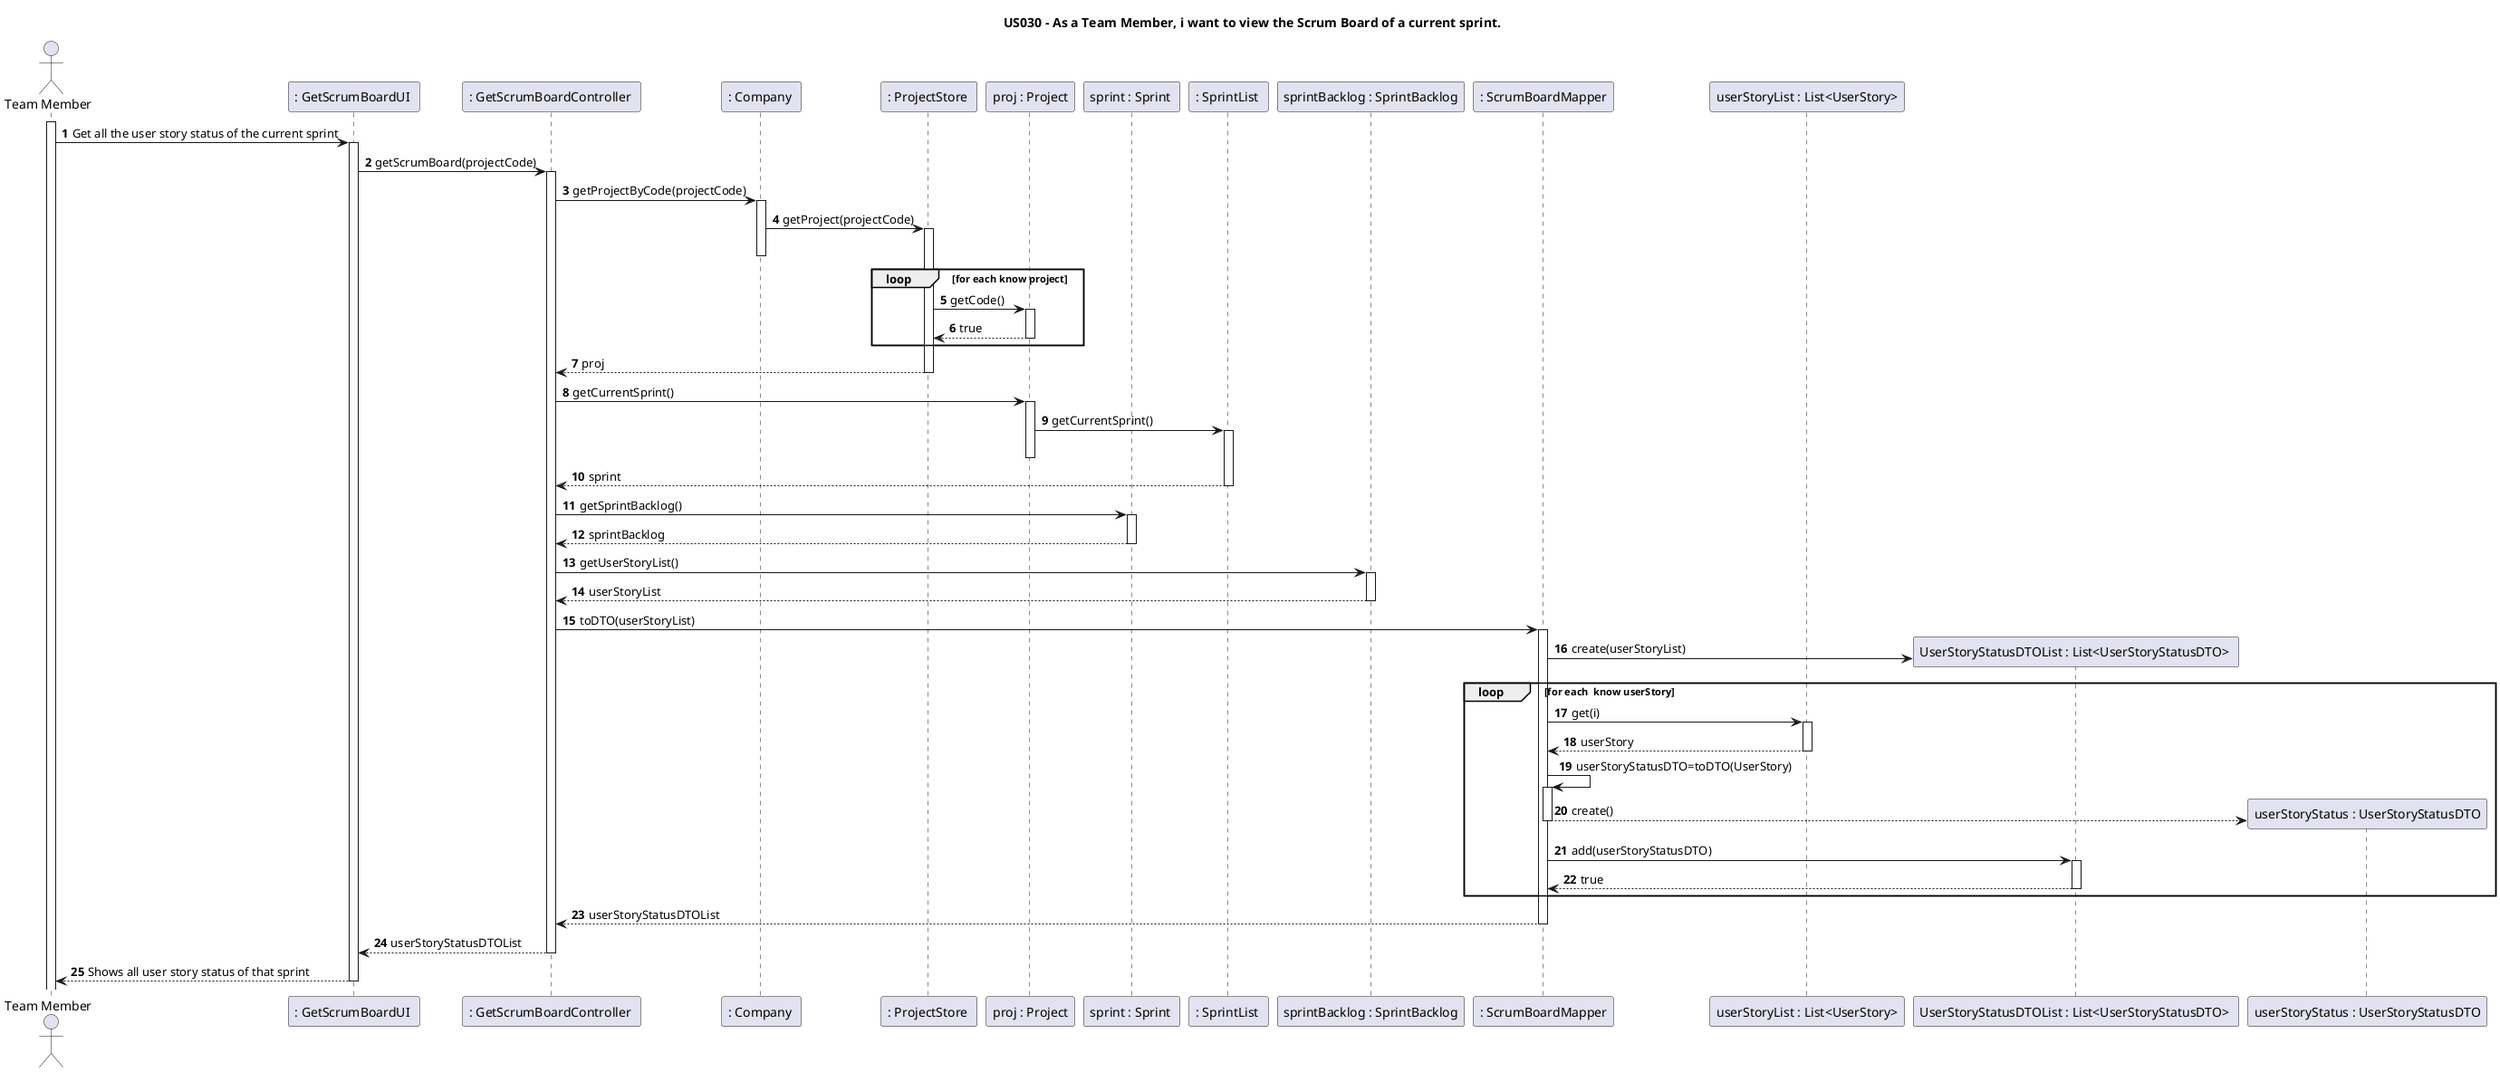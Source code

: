 @startuml
'https://plantuml.com/class-diagram

title US030 - As a Team Member, i want to view the Scrum Board of a current sprint.

autoactivate on
autonumber

actor "Team Member" as TeamMember

participant ": GetScrumBoardUI " as UI
participant ": GetScrumBoardController " as controller
participant ": Company " as company
participant ": ProjectStore " as ProjStore
participant "proj : Project" as proj
participant "sprint : Sprint " as sprint
participant ": SprintList " as sprintList
participant "sprintBacklog : SprintBacklog" as sprintBacklog
participant ": ScrumBoardMapper" as mapper
participant "userStoryList : List<UserStory>" as userStoryList
participant "UserStoryStatusDTOList : List<UserStoryStatusDTO> " as tasksDTOList
participant "userStoryStatus : UserStoryStatusDTO" as UserStoryStatus

activate TeamMember

TeamMember -> UI: Get all the user story status of the current sprint

UI -> controller: getScrumBoard(projectCode)
controller -> company: getProjectByCode(projectCode)
company -> ProjStore: getProject(projectCode)
deactivate company

loop for each know project
ProjStore -> proj: getCode()
return true
end

ProjStore --> controller: proj
controller -> proj: getCurrentSprint()
proj -> sprintList : getCurrentSprint()
deactivate proj
sprintList --> controller:sprint
controller -> sprint: getSprintBacklog()
return sprintBacklog
controller -> sprintBacklog: getUserStoryList()
return userStoryList
controller -> mapper : toDTO(userStoryList)
mapper -> tasksDTOList**: create(userStoryList)
loop for each  know userStory
mapper -> userStoryList : get(i)
return userStory
mapper -> mapper : userStoryStatusDTO=toDTO(UserStory)
mapper --> UserStoryStatus**: create()
deactivate
mapper -> tasksDTOList : add(userStoryStatusDTO)
return true
end
return userStoryStatusDTOList
return userStoryStatusDTOList
return Shows all user story status of that sprint


@enduml


